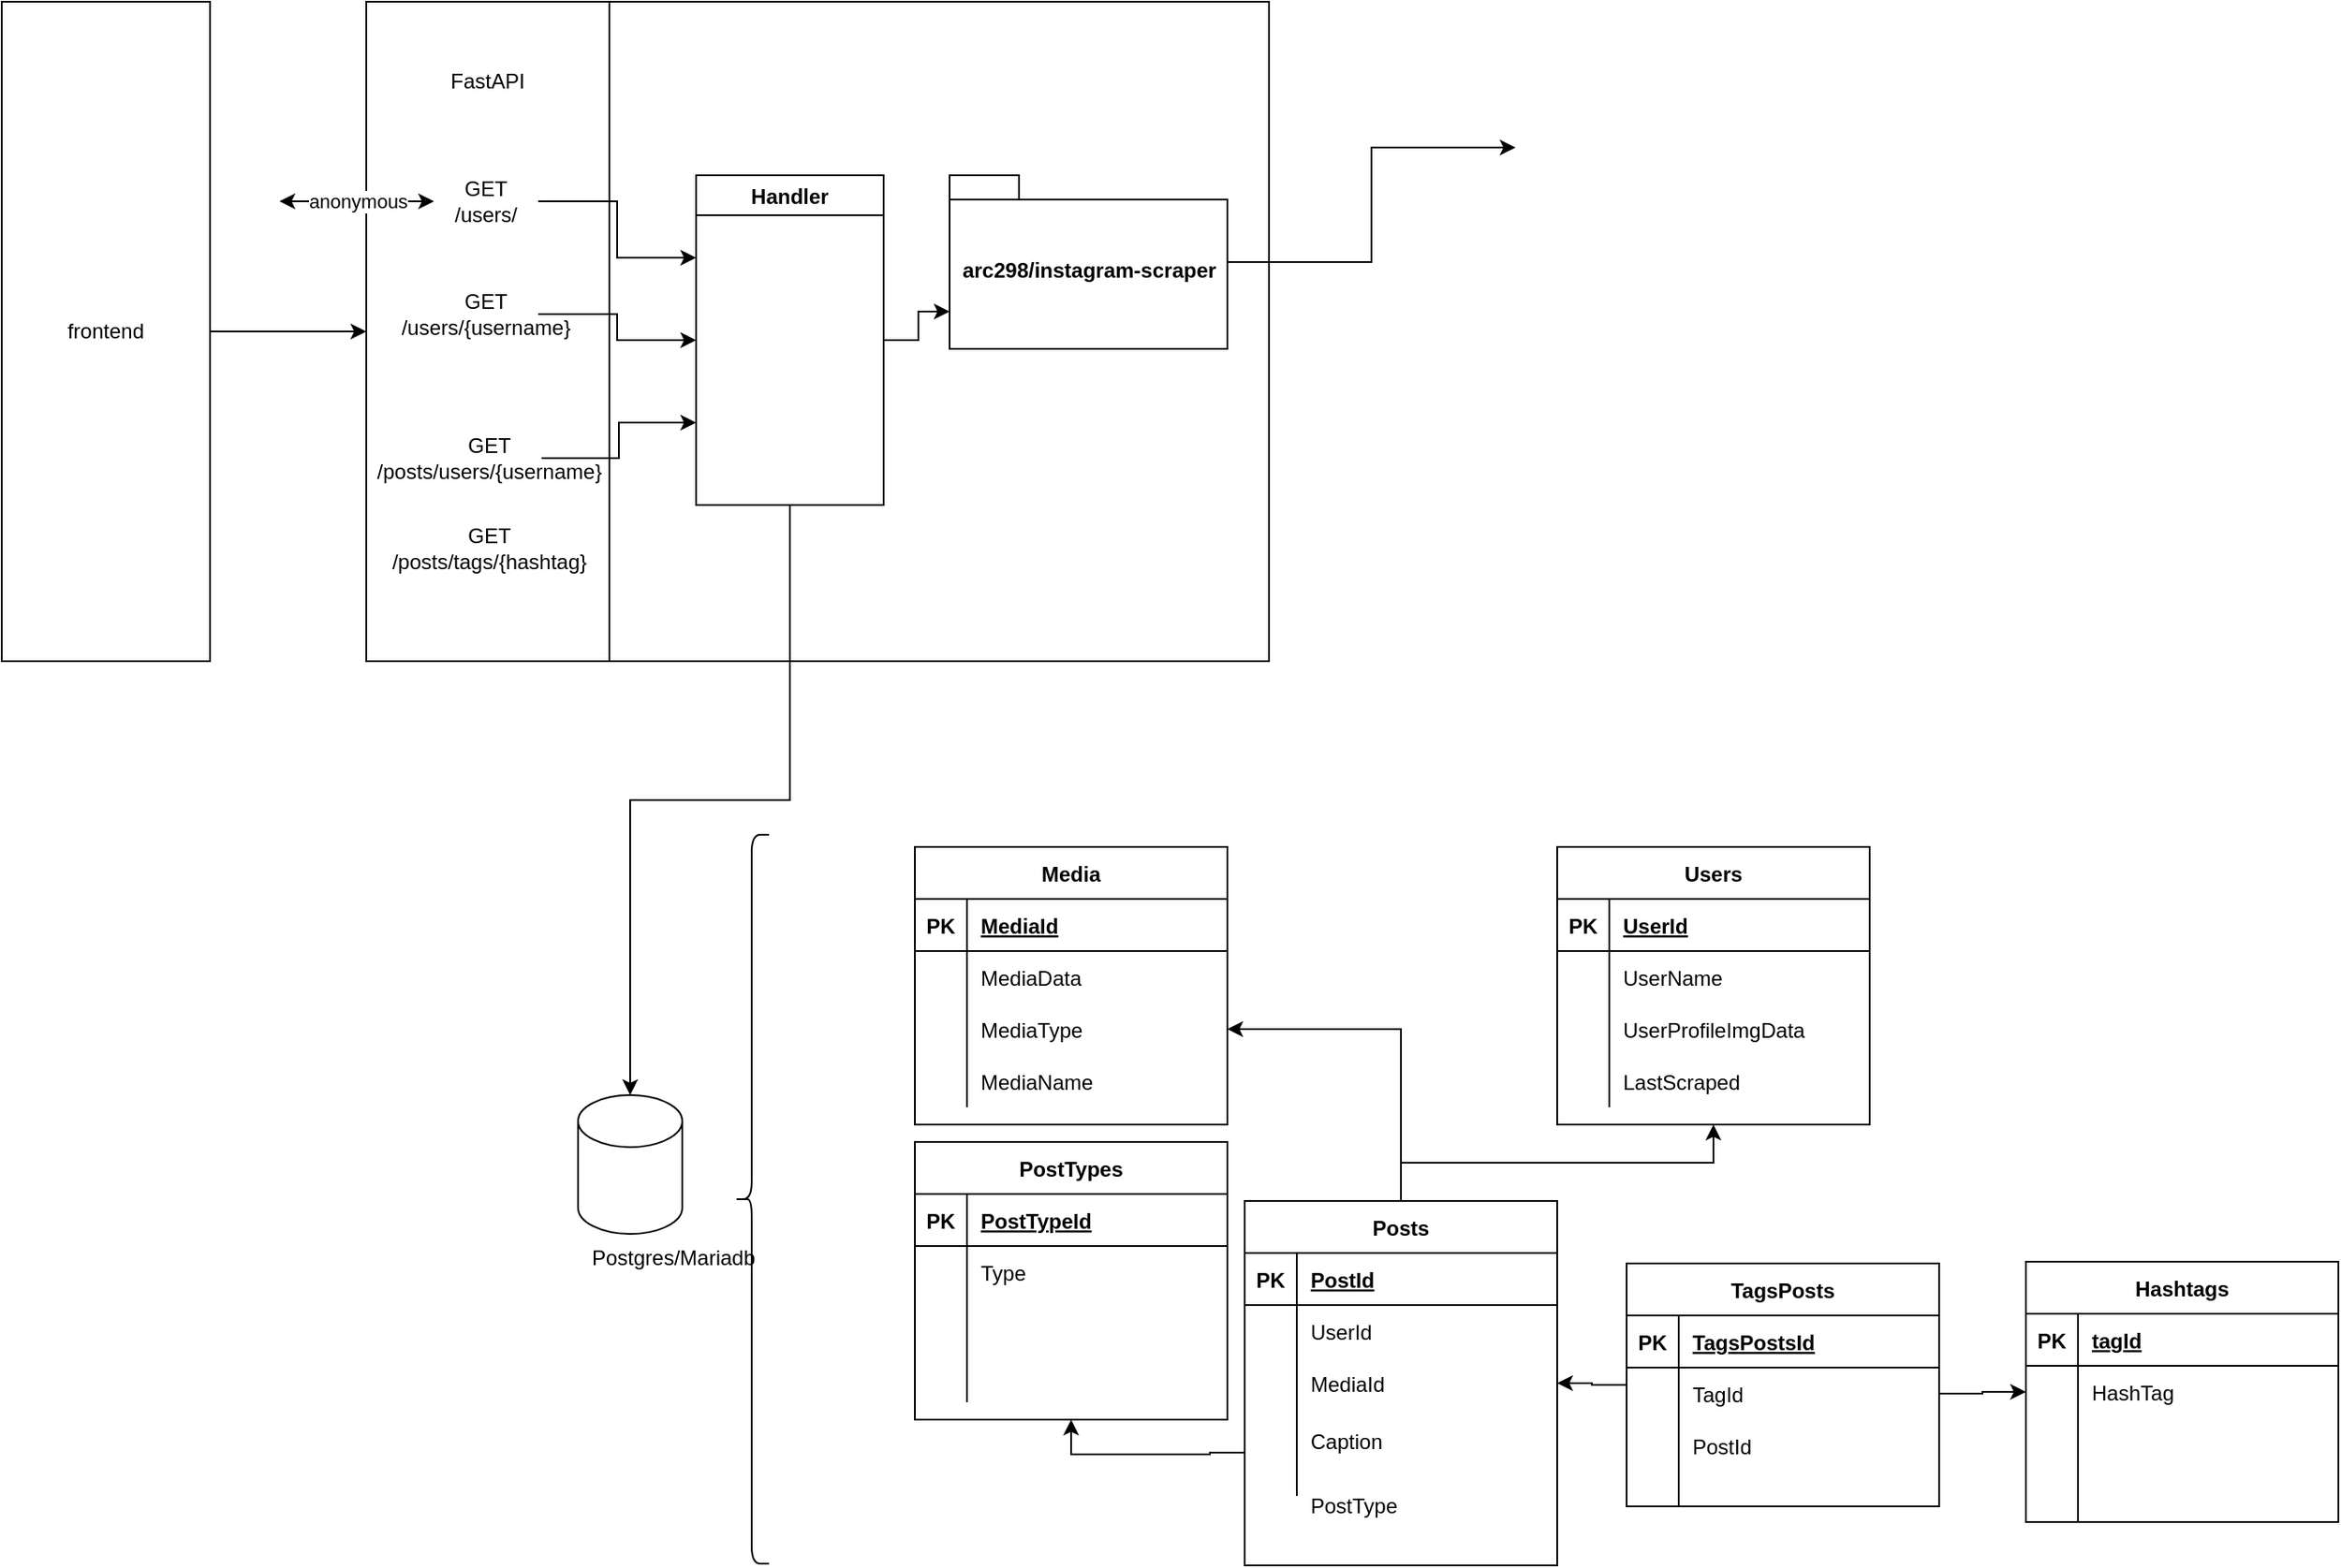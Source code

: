 <mxfile version="16.5.3" type="github">
  <diagram id="0iUeZc2D6mCHTWqdZ62-" name="Page-1">
    <mxGraphModel dx="1885" dy="586" grid="1" gridSize="10" guides="1" tooltips="1" connect="1" arrows="1" fold="1" page="1" pageScale="1" pageWidth="850" pageHeight="1100" math="0" shadow="0">
      <root>
        <mxCell id="0" />
        <mxCell id="1" parent="0" />
        <mxCell id="LIp1BZR0Zr4NOV94ofFp-2" value="" style="whiteSpace=wrap;html=1;aspect=fixed;" vertex="1" parent="1">
          <mxGeometry x="200" y="20" width="380" height="380" as="geometry" />
        </mxCell>
        <mxCell id="LIp1BZR0Zr4NOV94ofFp-127" style="edgeStyle=orthogonalEdgeStyle;rounded=0;orthogonalLoop=1;jettySize=auto;html=1;entryX=0;entryY=0.5;entryDx=0;entryDy=0;" edge="1" parent="1" source="LIp1BZR0Zr4NOV94ofFp-1" target="LIp1BZR0Zr4NOV94ofFp-126">
          <mxGeometry relative="1" as="geometry" />
        </mxCell>
        <mxCell id="LIp1BZR0Zr4NOV94ofFp-1" value="arc298/instagram-scraper" style="shape=folder;fontStyle=1;spacingTop=10;tabWidth=40;tabHeight=14;tabPosition=left;html=1;" vertex="1" parent="1">
          <mxGeometry x="396" y="120" width="160" height="100" as="geometry" />
        </mxCell>
        <mxCell id="LIp1BZR0Zr4NOV94ofFp-4" value="FastAPI&lt;br&gt;&lt;br&gt;&lt;br&gt;&lt;br&gt;&lt;br&gt;&lt;br&gt;&lt;br&gt;&lt;br&gt;&lt;br&gt;&lt;br&gt;&lt;br&gt;&lt;br&gt;&lt;br&gt;&lt;br&gt;&lt;br&gt;&lt;br&gt;&lt;br&gt;&lt;br&gt;&lt;br&gt;&lt;br&gt;&lt;br&gt;" style="rounded=0;whiteSpace=wrap;html=1;" vertex="1" parent="1">
          <mxGeometry x="60" y="20" width="140" height="380" as="geometry" />
        </mxCell>
        <mxCell id="LIp1BZR0Zr4NOV94ofFp-19" value="Users" style="shape=table;startSize=30;container=1;collapsible=1;childLayout=tableLayout;fixedRows=1;rowLines=0;fontStyle=1;align=center;resizeLast=1;" vertex="1" parent="1">
          <mxGeometry x="746" y="507" width="180" height="160" as="geometry" />
        </mxCell>
        <mxCell id="LIp1BZR0Zr4NOV94ofFp-20" value="" style="shape=tableRow;horizontal=0;startSize=0;swimlaneHead=0;swimlaneBody=0;fillColor=none;collapsible=0;dropTarget=0;points=[[0,0.5],[1,0.5]];portConstraint=eastwest;top=0;left=0;right=0;bottom=1;" vertex="1" parent="LIp1BZR0Zr4NOV94ofFp-19">
          <mxGeometry y="30" width="180" height="30" as="geometry" />
        </mxCell>
        <mxCell id="LIp1BZR0Zr4NOV94ofFp-21" value="PK" style="shape=partialRectangle;connectable=0;fillColor=none;top=0;left=0;bottom=0;right=0;fontStyle=1;overflow=hidden;" vertex="1" parent="LIp1BZR0Zr4NOV94ofFp-20">
          <mxGeometry width="30" height="30" as="geometry">
            <mxRectangle width="30" height="30" as="alternateBounds" />
          </mxGeometry>
        </mxCell>
        <mxCell id="LIp1BZR0Zr4NOV94ofFp-22" value="UserId" style="shape=partialRectangle;connectable=0;fillColor=none;top=0;left=0;bottom=0;right=0;align=left;spacingLeft=6;fontStyle=5;overflow=hidden;" vertex="1" parent="LIp1BZR0Zr4NOV94ofFp-20">
          <mxGeometry x="30" width="150" height="30" as="geometry">
            <mxRectangle width="150" height="30" as="alternateBounds" />
          </mxGeometry>
        </mxCell>
        <mxCell id="LIp1BZR0Zr4NOV94ofFp-23" value="" style="shape=tableRow;horizontal=0;startSize=0;swimlaneHead=0;swimlaneBody=0;fillColor=none;collapsible=0;dropTarget=0;points=[[0,0.5],[1,0.5]];portConstraint=eastwest;top=0;left=0;right=0;bottom=0;" vertex="1" parent="LIp1BZR0Zr4NOV94ofFp-19">
          <mxGeometry y="60" width="180" height="30" as="geometry" />
        </mxCell>
        <mxCell id="LIp1BZR0Zr4NOV94ofFp-24" value="" style="shape=partialRectangle;connectable=0;fillColor=none;top=0;left=0;bottom=0;right=0;editable=1;overflow=hidden;" vertex="1" parent="LIp1BZR0Zr4NOV94ofFp-23">
          <mxGeometry width="30" height="30" as="geometry">
            <mxRectangle width="30" height="30" as="alternateBounds" />
          </mxGeometry>
        </mxCell>
        <mxCell id="LIp1BZR0Zr4NOV94ofFp-25" value="UserName" style="shape=partialRectangle;connectable=0;fillColor=none;top=0;left=0;bottom=0;right=0;align=left;spacingLeft=6;overflow=hidden;" vertex="1" parent="LIp1BZR0Zr4NOV94ofFp-23">
          <mxGeometry x="30" width="150" height="30" as="geometry">
            <mxRectangle width="150" height="30" as="alternateBounds" />
          </mxGeometry>
        </mxCell>
        <mxCell id="LIp1BZR0Zr4NOV94ofFp-26" value="" style="shape=tableRow;horizontal=0;startSize=0;swimlaneHead=0;swimlaneBody=0;fillColor=none;collapsible=0;dropTarget=0;points=[[0,0.5],[1,0.5]];portConstraint=eastwest;top=0;left=0;right=0;bottom=0;" vertex="1" parent="LIp1BZR0Zr4NOV94ofFp-19">
          <mxGeometry y="90" width="180" height="30" as="geometry" />
        </mxCell>
        <mxCell id="LIp1BZR0Zr4NOV94ofFp-27" value="" style="shape=partialRectangle;connectable=0;fillColor=none;top=0;left=0;bottom=0;right=0;editable=1;overflow=hidden;" vertex="1" parent="LIp1BZR0Zr4NOV94ofFp-26">
          <mxGeometry width="30" height="30" as="geometry">
            <mxRectangle width="30" height="30" as="alternateBounds" />
          </mxGeometry>
        </mxCell>
        <mxCell id="LIp1BZR0Zr4NOV94ofFp-28" value="UserProfileImgData" style="shape=partialRectangle;connectable=0;fillColor=none;top=0;left=0;bottom=0;right=0;align=left;spacingLeft=6;overflow=hidden;" vertex="1" parent="LIp1BZR0Zr4NOV94ofFp-26">
          <mxGeometry x="30" width="150" height="30" as="geometry">
            <mxRectangle width="150" height="30" as="alternateBounds" />
          </mxGeometry>
        </mxCell>
        <mxCell id="LIp1BZR0Zr4NOV94ofFp-29" value="" style="shape=tableRow;horizontal=0;startSize=0;swimlaneHead=0;swimlaneBody=0;fillColor=none;collapsible=0;dropTarget=0;points=[[0,0.5],[1,0.5]];portConstraint=eastwest;top=0;left=0;right=0;bottom=0;" vertex="1" parent="LIp1BZR0Zr4NOV94ofFp-19">
          <mxGeometry y="120" width="180" height="30" as="geometry" />
        </mxCell>
        <mxCell id="LIp1BZR0Zr4NOV94ofFp-30" value="" style="shape=partialRectangle;connectable=0;fillColor=none;top=0;left=0;bottom=0;right=0;editable=1;overflow=hidden;" vertex="1" parent="LIp1BZR0Zr4NOV94ofFp-29">
          <mxGeometry width="30" height="30" as="geometry">
            <mxRectangle width="30" height="30" as="alternateBounds" />
          </mxGeometry>
        </mxCell>
        <mxCell id="LIp1BZR0Zr4NOV94ofFp-31" value="LastScraped" style="shape=partialRectangle;connectable=0;fillColor=none;top=0;left=0;bottom=0;right=0;align=left;spacingLeft=6;overflow=hidden;" vertex="1" parent="LIp1BZR0Zr4NOV94ofFp-29">
          <mxGeometry x="30" width="150" height="30" as="geometry">
            <mxRectangle width="150" height="30" as="alternateBounds" />
          </mxGeometry>
        </mxCell>
        <mxCell id="LIp1BZR0Zr4NOV94ofFp-34" value="Media" style="shape=table;startSize=30;container=1;collapsible=1;childLayout=tableLayout;fixedRows=1;rowLines=0;fontStyle=1;align=center;resizeLast=1;" vertex="1" parent="1">
          <mxGeometry x="376" y="507" width="180" height="160" as="geometry" />
        </mxCell>
        <mxCell id="LIp1BZR0Zr4NOV94ofFp-35" value="" style="shape=tableRow;horizontal=0;startSize=0;swimlaneHead=0;swimlaneBody=0;fillColor=none;collapsible=0;dropTarget=0;points=[[0,0.5],[1,0.5]];portConstraint=eastwest;top=0;left=0;right=0;bottom=1;" vertex="1" parent="LIp1BZR0Zr4NOV94ofFp-34">
          <mxGeometry y="30" width="180" height="30" as="geometry" />
        </mxCell>
        <mxCell id="LIp1BZR0Zr4NOV94ofFp-36" value="PK" style="shape=partialRectangle;connectable=0;fillColor=none;top=0;left=0;bottom=0;right=0;fontStyle=1;overflow=hidden;" vertex="1" parent="LIp1BZR0Zr4NOV94ofFp-35">
          <mxGeometry width="30" height="30" as="geometry">
            <mxRectangle width="30" height="30" as="alternateBounds" />
          </mxGeometry>
        </mxCell>
        <mxCell id="LIp1BZR0Zr4NOV94ofFp-37" value="MediaId" style="shape=partialRectangle;connectable=0;fillColor=none;top=0;left=0;bottom=0;right=0;align=left;spacingLeft=6;fontStyle=5;overflow=hidden;" vertex="1" parent="LIp1BZR0Zr4NOV94ofFp-35">
          <mxGeometry x="30" width="150" height="30" as="geometry">
            <mxRectangle width="150" height="30" as="alternateBounds" />
          </mxGeometry>
        </mxCell>
        <mxCell id="LIp1BZR0Zr4NOV94ofFp-38" value="" style="shape=tableRow;horizontal=0;startSize=0;swimlaneHead=0;swimlaneBody=0;fillColor=none;collapsible=0;dropTarget=0;points=[[0,0.5],[1,0.5]];portConstraint=eastwest;top=0;left=0;right=0;bottom=0;" vertex="1" parent="LIp1BZR0Zr4NOV94ofFp-34">
          <mxGeometry y="60" width="180" height="30" as="geometry" />
        </mxCell>
        <mxCell id="LIp1BZR0Zr4NOV94ofFp-39" value="" style="shape=partialRectangle;connectable=0;fillColor=none;top=0;left=0;bottom=0;right=0;editable=1;overflow=hidden;" vertex="1" parent="LIp1BZR0Zr4NOV94ofFp-38">
          <mxGeometry width="30" height="30" as="geometry">
            <mxRectangle width="30" height="30" as="alternateBounds" />
          </mxGeometry>
        </mxCell>
        <mxCell id="LIp1BZR0Zr4NOV94ofFp-40" value="MediaData" style="shape=partialRectangle;connectable=0;fillColor=none;top=0;left=0;bottom=0;right=0;align=left;spacingLeft=6;overflow=hidden;" vertex="1" parent="LIp1BZR0Zr4NOV94ofFp-38">
          <mxGeometry x="30" width="150" height="30" as="geometry">
            <mxRectangle width="150" height="30" as="alternateBounds" />
          </mxGeometry>
        </mxCell>
        <mxCell id="LIp1BZR0Zr4NOV94ofFp-41" value="" style="shape=tableRow;horizontal=0;startSize=0;swimlaneHead=0;swimlaneBody=0;fillColor=none;collapsible=0;dropTarget=0;points=[[0,0.5],[1,0.5]];portConstraint=eastwest;top=0;left=0;right=0;bottom=0;" vertex="1" parent="LIp1BZR0Zr4NOV94ofFp-34">
          <mxGeometry y="90" width="180" height="30" as="geometry" />
        </mxCell>
        <mxCell id="LIp1BZR0Zr4NOV94ofFp-42" value="" style="shape=partialRectangle;connectable=0;fillColor=none;top=0;left=0;bottom=0;right=0;editable=1;overflow=hidden;" vertex="1" parent="LIp1BZR0Zr4NOV94ofFp-41">
          <mxGeometry width="30" height="30" as="geometry">
            <mxRectangle width="30" height="30" as="alternateBounds" />
          </mxGeometry>
        </mxCell>
        <mxCell id="LIp1BZR0Zr4NOV94ofFp-43" value="MediaType" style="shape=partialRectangle;connectable=0;fillColor=none;top=0;left=0;bottom=0;right=0;align=left;spacingLeft=6;overflow=hidden;" vertex="1" parent="LIp1BZR0Zr4NOV94ofFp-41">
          <mxGeometry x="30" width="150" height="30" as="geometry">
            <mxRectangle width="150" height="30" as="alternateBounds" />
          </mxGeometry>
        </mxCell>
        <mxCell id="LIp1BZR0Zr4NOV94ofFp-44" value="" style="shape=tableRow;horizontal=0;startSize=0;swimlaneHead=0;swimlaneBody=0;fillColor=none;collapsible=0;dropTarget=0;points=[[0,0.5],[1,0.5]];portConstraint=eastwest;top=0;left=0;right=0;bottom=0;" vertex="1" parent="LIp1BZR0Zr4NOV94ofFp-34">
          <mxGeometry y="120" width="180" height="30" as="geometry" />
        </mxCell>
        <mxCell id="LIp1BZR0Zr4NOV94ofFp-45" value="" style="shape=partialRectangle;connectable=0;fillColor=none;top=0;left=0;bottom=0;right=0;editable=1;overflow=hidden;" vertex="1" parent="LIp1BZR0Zr4NOV94ofFp-44">
          <mxGeometry width="30" height="30" as="geometry">
            <mxRectangle width="30" height="30" as="alternateBounds" />
          </mxGeometry>
        </mxCell>
        <mxCell id="LIp1BZR0Zr4NOV94ofFp-46" value="MediaName" style="shape=partialRectangle;connectable=0;fillColor=none;top=0;left=0;bottom=0;right=0;align=left;spacingLeft=6;overflow=hidden;" vertex="1" parent="LIp1BZR0Zr4NOV94ofFp-44">
          <mxGeometry x="30" width="150" height="30" as="geometry">
            <mxRectangle width="150" height="30" as="alternateBounds" />
          </mxGeometry>
        </mxCell>
        <mxCell id="LIp1BZR0Zr4NOV94ofFp-60" value="PostTypes" style="shape=table;startSize=30;container=1;collapsible=1;childLayout=tableLayout;fixedRows=1;rowLines=0;fontStyle=1;align=center;resizeLast=1;" vertex="1" parent="1">
          <mxGeometry x="376" y="677" width="180" height="160" as="geometry" />
        </mxCell>
        <mxCell id="LIp1BZR0Zr4NOV94ofFp-61" value="" style="shape=tableRow;horizontal=0;startSize=0;swimlaneHead=0;swimlaneBody=0;fillColor=none;collapsible=0;dropTarget=0;points=[[0,0.5],[1,0.5]];portConstraint=eastwest;top=0;left=0;right=0;bottom=1;" vertex="1" parent="LIp1BZR0Zr4NOV94ofFp-60">
          <mxGeometry y="30" width="180" height="30" as="geometry" />
        </mxCell>
        <mxCell id="LIp1BZR0Zr4NOV94ofFp-62" value="PK" style="shape=partialRectangle;connectable=0;fillColor=none;top=0;left=0;bottom=0;right=0;fontStyle=1;overflow=hidden;" vertex="1" parent="LIp1BZR0Zr4NOV94ofFp-61">
          <mxGeometry width="30" height="30" as="geometry">
            <mxRectangle width="30" height="30" as="alternateBounds" />
          </mxGeometry>
        </mxCell>
        <mxCell id="LIp1BZR0Zr4NOV94ofFp-63" value="PostTypeId" style="shape=partialRectangle;connectable=0;fillColor=none;top=0;left=0;bottom=0;right=0;align=left;spacingLeft=6;fontStyle=5;overflow=hidden;" vertex="1" parent="LIp1BZR0Zr4NOV94ofFp-61">
          <mxGeometry x="30" width="150" height="30" as="geometry">
            <mxRectangle width="150" height="30" as="alternateBounds" />
          </mxGeometry>
        </mxCell>
        <mxCell id="LIp1BZR0Zr4NOV94ofFp-64" value="" style="shape=tableRow;horizontal=0;startSize=0;swimlaneHead=0;swimlaneBody=0;fillColor=none;collapsible=0;dropTarget=0;points=[[0,0.5],[1,0.5]];portConstraint=eastwest;top=0;left=0;right=0;bottom=0;" vertex="1" parent="LIp1BZR0Zr4NOV94ofFp-60">
          <mxGeometry y="60" width="180" height="30" as="geometry" />
        </mxCell>
        <mxCell id="LIp1BZR0Zr4NOV94ofFp-65" value="" style="shape=partialRectangle;connectable=0;fillColor=none;top=0;left=0;bottom=0;right=0;editable=1;overflow=hidden;" vertex="1" parent="LIp1BZR0Zr4NOV94ofFp-64">
          <mxGeometry width="30" height="30" as="geometry">
            <mxRectangle width="30" height="30" as="alternateBounds" />
          </mxGeometry>
        </mxCell>
        <mxCell id="LIp1BZR0Zr4NOV94ofFp-66" value="Type" style="shape=partialRectangle;connectable=0;fillColor=none;top=0;left=0;bottom=0;right=0;align=left;spacingLeft=6;overflow=hidden;" vertex="1" parent="LIp1BZR0Zr4NOV94ofFp-64">
          <mxGeometry x="30" width="150" height="30" as="geometry">
            <mxRectangle width="150" height="30" as="alternateBounds" />
          </mxGeometry>
        </mxCell>
        <mxCell id="LIp1BZR0Zr4NOV94ofFp-67" value="" style="shape=tableRow;horizontal=0;startSize=0;swimlaneHead=0;swimlaneBody=0;fillColor=none;collapsible=0;dropTarget=0;points=[[0,0.5],[1,0.5]];portConstraint=eastwest;top=0;left=0;right=0;bottom=0;" vertex="1" parent="LIp1BZR0Zr4NOV94ofFp-60">
          <mxGeometry y="90" width="180" height="30" as="geometry" />
        </mxCell>
        <mxCell id="LIp1BZR0Zr4NOV94ofFp-68" value="" style="shape=partialRectangle;connectable=0;fillColor=none;top=0;left=0;bottom=0;right=0;editable=1;overflow=hidden;" vertex="1" parent="LIp1BZR0Zr4NOV94ofFp-67">
          <mxGeometry width="30" height="30" as="geometry">
            <mxRectangle width="30" height="30" as="alternateBounds" />
          </mxGeometry>
        </mxCell>
        <mxCell id="LIp1BZR0Zr4NOV94ofFp-69" value="" style="shape=partialRectangle;connectable=0;fillColor=none;top=0;left=0;bottom=0;right=0;align=left;spacingLeft=6;overflow=hidden;" vertex="1" parent="LIp1BZR0Zr4NOV94ofFp-67">
          <mxGeometry x="30" width="150" height="30" as="geometry">
            <mxRectangle width="150" height="30" as="alternateBounds" />
          </mxGeometry>
        </mxCell>
        <mxCell id="LIp1BZR0Zr4NOV94ofFp-70" value="" style="shape=tableRow;horizontal=0;startSize=0;swimlaneHead=0;swimlaneBody=0;fillColor=none;collapsible=0;dropTarget=0;points=[[0,0.5],[1,0.5]];portConstraint=eastwest;top=0;left=0;right=0;bottom=0;" vertex="1" parent="LIp1BZR0Zr4NOV94ofFp-60">
          <mxGeometry y="120" width="180" height="30" as="geometry" />
        </mxCell>
        <mxCell id="LIp1BZR0Zr4NOV94ofFp-71" value="" style="shape=partialRectangle;connectable=0;fillColor=none;top=0;left=0;bottom=0;right=0;editable=1;overflow=hidden;" vertex="1" parent="LIp1BZR0Zr4NOV94ofFp-70">
          <mxGeometry width="30" height="30" as="geometry">
            <mxRectangle width="30" height="30" as="alternateBounds" />
          </mxGeometry>
        </mxCell>
        <mxCell id="LIp1BZR0Zr4NOV94ofFp-72" value="" style="shape=partialRectangle;connectable=0;fillColor=none;top=0;left=0;bottom=0;right=0;align=left;spacingLeft=6;overflow=hidden;" vertex="1" parent="LIp1BZR0Zr4NOV94ofFp-70">
          <mxGeometry x="30" width="150" height="30" as="geometry">
            <mxRectangle width="150" height="30" as="alternateBounds" />
          </mxGeometry>
        </mxCell>
        <mxCell id="LIp1BZR0Zr4NOV94ofFp-81" value="Hashtags" style="shape=table;startSize=30;container=1;collapsible=1;childLayout=tableLayout;fixedRows=1;rowLines=0;fontStyle=1;align=center;resizeLast=1;" vertex="1" parent="1">
          <mxGeometry x="1016" y="746" width="180" height="150" as="geometry" />
        </mxCell>
        <mxCell id="LIp1BZR0Zr4NOV94ofFp-82" value="" style="shape=tableRow;horizontal=0;startSize=0;swimlaneHead=0;swimlaneBody=0;fillColor=none;collapsible=0;dropTarget=0;points=[[0,0.5],[1,0.5]];portConstraint=eastwest;top=0;left=0;right=0;bottom=1;" vertex="1" parent="LIp1BZR0Zr4NOV94ofFp-81">
          <mxGeometry y="30" width="180" height="30" as="geometry" />
        </mxCell>
        <mxCell id="LIp1BZR0Zr4NOV94ofFp-83" value="PK" style="shape=partialRectangle;connectable=0;fillColor=none;top=0;left=0;bottom=0;right=0;fontStyle=1;overflow=hidden;" vertex="1" parent="LIp1BZR0Zr4NOV94ofFp-82">
          <mxGeometry width="30" height="30" as="geometry">
            <mxRectangle width="30" height="30" as="alternateBounds" />
          </mxGeometry>
        </mxCell>
        <mxCell id="LIp1BZR0Zr4NOV94ofFp-84" value="tagId" style="shape=partialRectangle;connectable=0;fillColor=none;top=0;left=0;bottom=0;right=0;align=left;spacingLeft=6;fontStyle=5;overflow=hidden;" vertex="1" parent="LIp1BZR0Zr4NOV94ofFp-82">
          <mxGeometry x="30" width="150" height="30" as="geometry">
            <mxRectangle width="150" height="30" as="alternateBounds" />
          </mxGeometry>
        </mxCell>
        <mxCell id="LIp1BZR0Zr4NOV94ofFp-85" value="" style="shape=tableRow;horizontal=0;startSize=0;swimlaneHead=0;swimlaneBody=0;fillColor=none;collapsible=0;dropTarget=0;points=[[0,0.5],[1,0.5]];portConstraint=eastwest;top=0;left=0;right=0;bottom=0;" vertex="1" parent="LIp1BZR0Zr4NOV94ofFp-81">
          <mxGeometry y="60" width="180" height="30" as="geometry" />
        </mxCell>
        <mxCell id="LIp1BZR0Zr4NOV94ofFp-86" value="" style="shape=partialRectangle;connectable=0;fillColor=none;top=0;left=0;bottom=0;right=0;editable=1;overflow=hidden;" vertex="1" parent="LIp1BZR0Zr4NOV94ofFp-85">
          <mxGeometry width="30" height="30" as="geometry">
            <mxRectangle width="30" height="30" as="alternateBounds" />
          </mxGeometry>
        </mxCell>
        <mxCell id="LIp1BZR0Zr4NOV94ofFp-87" value="HashTag" style="shape=partialRectangle;connectable=0;fillColor=none;top=0;left=0;bottom=0;right=0;align=left;spacingLeft=6;overflow=hidden;" vertex="1" parent="LIp1BZR0Zr4NOV94ofFp-85">
          <mxGeometry x="30" width="150" height="30" as="geometry">
            <mxRectangle width="150" height="30" as="alternateBounds" />
          </mxGeometry>
        </mxCell>
        <mxCell id="LIp1BZR0Zr4NOV94ofFp-88" value="" style="shape=tableRow;horizontal=0;startSize=0;swimlaneHead=0;swimlaneBody=0;fillColor=none;collapsible=0;dropTarget=0;points=[[0,0.5],[1,0.5]];portConstraint=eastwest;top=0;left=0;right=0;bottom=0;" vertex="1" parent="LIp1BZR0Zr4NOV94ofFp-81">
          <mxGeometry y="90" width="180" height="30" as="geometry" />
        </mxCell>
        <mxCell id="LIp1BZR0Zr4NOV94ofFp-89" value="" style="shape=partialRectangle;connectable=0;fillColor=none;top=0;left=0;bottom=0;right=0;editable=1;overflow=hidden;" vertex="1" parent="LIp1BZR0Zr4NOV94ofFp-88">
          <mxGeometry width="30" height="30" as="geometry">
            <mxRectangle width="30" height="30" as="alternateBounds" />
          </mxGeometry>
        </mxCell>
        <mxCell id="LIp1BZR0Zr4NOV94ofFp-90" value="" style="shape=partialRectangle;connectable=0;fillColor=none;top=0;left=0;bottom=0;right=0;align=left;spacingLeft=6;overflow=hidden;" vertex="1" parent="LIp1BZR0Zr4NOV94ofFp-88">
          <mxGeometry x="30" width="150" height="30" as="geometry">
            <mxRectangle width="150" height="30" as="alternateBounds" />
          </mxGeometry>
        </mxCell>
        <mxCell id="LIp1BZR0Zr4NOV94ofFp-91" value="" style="shape=tableRow;horizontal=0;startSize=0;swimlaneHead=0;swimlaneBody=0;fillColor=none;collapsible=0;dropTarget=0;points=[[0,0.5],[1,0.5]];portConstraint=eastwest;top=0;left=0;right=0;bottom=0;" vertex="1" parent="LIp1BZR0Zr4NOV94ofFp-81">
          <mxGeometry y="120" width="180" height="30" as="geometry" />
        </mxCell>
        <mxCell id="LIp1BZR0Zr4NOV94ofFp-92" value="" style="shape=partialRectangle;connectable=0;fillColor=none;top=0;left=0;bottom=0;right=0;editable=1;overflow=hidden;" vertex="1" parent="LIp1BZR0Zr4NOV94ofFp-91">
          <mxGeometry width="30" height="30" as="geometry">
            <mxRectangle width="30" height="30" as="alternateBounds" />
          </mxGeometry>
        </mxCell>
        <mxCell id="LIp1BZR0Zr4NOV94ofFp-93" value="" style="shape=partialRectangle;connectable=0;fillColor=none;top=0;left=0;bottom=0;right=0;align=left;spacingLeft=6;overflow=hidden;" vertex="1" parent="LIp1BZR0Zr4NOV94ofFp-91">
          <mxGeometry x="30" width="150" height="30" as="geometry">
            <mxRectangle width="150" height="30" as="alternateBounds" />
          </mxGeometry>
        </mxCell>
        <mxCell id="LIp1BZR0Zr4NOV94ofFp-111" style="edgeStyle=orthogonalEdgeStyle;rounded=0;orthogonalLoop=1;jettySize=auto;html=1;" edge="1" parent="1" source="LIp1BZR0Zr4NOV94ofFp-94" target="LIp1BZR0Zr4NOV94ofFp-6">
          <mxGeometry relative="1" as="geometry" />
        </mxCell>
        <mxCell id="LIp1BZR0Zr4NOV94ofFp-94" value="TagsPosts" style="shape=table;startSize=30;container=1;collapsible=1;childLayout=tableLayout;fixedRows=1;rowLines=0;fontStyle=1;align=center;resizeLast=1;" vertex="1" parent="1">
          <mxGeometry x="786" y="747" width="180" height="140" as="geometry" />
        </mxCell>
        <mxCell id="LIp1BZR0Zr4NOV94ofFp-95" value="" style="shape=tableRow;horizontal=0;startSize=0;swimlaneHead=0;swimlaneBody=0;fillColor=none;collapsible=0;dropTarget=0;points=[[0,0.5],[1,0.5]];portConstraint=eastwest;top=0;left=0;right=0;bottom=1;" vertex="1" parent="LIp1BZR0Zr4NOV94ofFp-94">
          <mxGeometry y="30" width="180" height="30" as="geometry" />
        </mxCell>
        <mxCell id="LIp1BZR0Zr4NOV94ofFp-96" value="PK" style="shape=partialRectangle;connectable=0;fillColor=none;top=0;left=0;bottom=0;right=0;fontStyle=1;overflow=hidden;" vertex="1" parent="LIp1BZR0Zr4NOV94ofFp-95">
          <mxGeometry width="30" height="30" as="geometry">
            <mxRectangle width="30" height="30" as="alternateBounds" />
          </mxGeometry>
        </mxCell>
        <mxCell id="LIp1BZR0Zr4NOV94ofFp-97" value="TagsPostsId" style="shape=partialRectangle;connectable=0;fillColor=none;top=0;left=0;bottom=0;right=0;align=left;spacingLeft=6;fontStyle=5;overflow=hidden;" vertex="1" parent="LIp1BZR0Zr4NOV94ofFp-95">
          <mxGeometry x="30" width="150" height="30" as="geometry">
            <mxRectangle width="150" height="30" as="alternateBounds" />
          </mxGeometry>
        </mxCell>
        <mxCell id="LIp1BZR0Zr4NOV94ofFp-98" value="" style="shape=tableRow;horizontal=0;startSize=0;swimlaneHead=0;swimlaneBody=0;fillColor=none;collapsible=0;dropTarget=0;points=[[0,0.5],[1,0.5]];portConstraint=eastwest;top=0;left=0;right=0;bottom=0;" vertex="1" parent="LIp1BZR0Zr4NOV94ofFp-94">
          <mxGeometry y="60" width="180" height="30" as="geometry" />
        </mxCell>
        <mxCell id="LIp1BZR0Zr4NOV94ofFp-99" value="" style="shape=partialRectangle;connectable=0;fillColor=none;top=0;left=0;bottom=0;right=0;editable=1;overflow=hidden;" vertex="1" parent="LIp1BZR0Zr4NOV94ofFp-98">
          <mxGeometry width="30" height="30" as="geometry">
            <mxRectangle width="30" height="30" as="alternateBounds" />
          </mxGeometry>
        </mxCell>
        <mxCell id="LIp1BZR0Zr4NOV94ofFp-100" value="TagId" style="shape=partialRectangle;connectable=0;fillColor=none;top=0;left=0;bottom=0;right=0;align=left;spacingLeft=6;overflow=hidden;" vertex="1" parent="LIp1BZR0Zr4NOV94ofFp-98">
          <mxGeometry x="30" width="150" height="30" as="geometry">
            <mxRectangle width="150" height="30" as="alternateBounds" />
          </mxGeometry>
        </mxCell>
        <mxCell id="LIp1BZR0Zr4NOV94ofFp-101" value="" style="shape=tableRow;horizontal=0;startSize=0;swimlaneHead=0;swimlaneBody=0;fillColor=none;collapsible=0;dropTarget=0;points=[[0,0.5],[1,0.5]];portConstraint=eastwest;top=0;left=0;right=0;bottom=0;" vertex="1" parent="LIp1BZR0Zr4NOV94ofFp-94">
          <mxGeometry y="90" width="180" height="30" as="geometry" />
        </mxCell>
        <mxCell id="LIp1BZR0Zr4NOV94ofFp-102" value="" style="shape=partialRectangle;connectable=0;fillColor=none;top=0;left=0;bottom=0;right=0;editable=1;overflow=hidden;" vertex="1" parent="LIp1BZR0Zr4NOV94ofFp-101">
          <mxGeometry width="30" height="30" as="geometry">
            <mxRectangle width="30" height="30" as="alternateBounds" />
          </mxGeometry>
        </mxCell>
        <mxCell id="LIp1BZR0Zr4NOV94ofFp-103" value="PostId" style="shape=partialRectangle;connectable=0;fillColor=none;top=0;left=0;bottom=0;right=0;align=left;spacingLeft=6;overflow=hidden;" vertex="1" parent="LIp1BZR0Zr4NOV94ofFp-101">
          <mxGeometry x="30" width="150" height="30" as="geometry">
            <mxRectangle width="150" height="30" as="alternateBounds" />
          </mxGeometry>
        </mxCell>
        <mxCell id="LIp1BZR0Zr4NOV94ofFp-104" value="" style="shape=tableRow;horizontal=0;startSize=0;swimlaneHead=0;swimlaneBody=0;fillColor=none;collapsible=0;dropTarget=0;points=[[0,0.5],[1,0.5]];portConstraint=eastwest;top=0;left=0;right=0;bottom=0;" vertex="1" parent="LIp1BZR0Zr4NOV94ofFp-94">
          <mxGeometry y="120" width="180" height="20" as="geometry" />
        </mxCell>
        <mxCell id="LIp1BZR0Zr4NOV94ofFp-105" value="" style="shape=partialRectangle;connectable=0;fillColor=none;top=0;left=0;bottom=0;right=0;editable=1;overflow=hidden;" vertex="1" parent="LIp1BZR0Zr4NOV94ofFp-104">
          <mxGeometry width="30" height="20" as="geometry">
            <mxRectangle width="30" height="20" as="alternateBounds" />
          </mxGeometry>
        </mxCell>
        <mxCell id="LIp1BZR0Zr4NOV94ofFp-106" value="" style="shape=partialRectangle;connectable=0;fillColor=none;top=0;left=0;bottom=0;right=0;align=left;spacingLeft=6;overflow=hidden;" vertex="1" parent="LIp1BZR0Zr4NOV94ofFp-104">
          <mxGeometry x="30" width="150" height="20" as="geometry">
            <mxRectangle width="150" height="20" as="alternateBounds" />
          </mxGeometry>
        </mxCell>
        <mxCell id="LIp1BZR0Zr4NOV94ofFp-110" value="" style="group" vertex="1" connectable="0" parent="1">
          <mxGeometry x="566" y="711" width="180" height="210" as="geometry" />
        </mxCell>
        <mxCell id="LIp1BZR0Zr4NOV94ofFp-6" value="Posts" style="shape=table;startSize=30;container=1;collapsible=1;childLayout=tableLayout;fixedRows=1;rowLines=0;fontStyle=1;align=center;resizeLast=1;" vertex="1" parent="LIp1BZR0Zr4NOV94ofFp-110">
          <mxGeometry width="180" height="210" as="geometry" />
        </mxCell>
        <mxCell id="LIp1BZR0Zr4NOV94ofFp-7" value="" style="shape=tableRow;horizontal=0;startSize=0;swimlaneHead=0;swimlaneBody=0;fillColor=none;collapsible=0;dropTarget=0;points=[[0,0.5],[1,0.5]];portConstraint=eastwest;top=0;left=0;right=0;bottom=1;" vertex="1" parent="LIp1BZR0Zr4NOV94ofFp-6">
          <mxGeometry y="30" width="180" height="30" as="geometry" />
        </mxCell>
        <mxCell id="LIp1BZR0Zr4NOV94ofFp-8" value="PK" style="shape=partialRectangle;connectable=0;fillColor=none;top=0;left=0;bottom=0;right=0;fontStyle=1;overflow=hidden;" vertex="1" parent="LIp1BZR0Zr4NOV94ofFp-7">
          <mxGeometry width="30" height="30" as="geometry">
            <mxRectangle width="30" height="30" as="alternateBounds" />
          </mxGeometry>
        </mxCell>
        <mxCell id="LIp1BZR0Zr4NOV94ofFp-9" value="PostId" style="shape=partialRectangle;connectable=0;fillColor=none;top=0;left=0;bottom=0;right=0;align=left;spacingLeft=6;fontStyle=5;overflow=hidden;" vertex="1" parent="LIp1BZR0Zr4NOV94ofFp-7">
          <mxGeometry x="30" width="150" height="30" as="geometry">
            <mxRectangle width="150" height="30" as="alternateBounds" />
          </mxGeometry>
        </mxCell>
        <mxCell id="LIp1BZR0Zr4NOV94ofFp-10" value="" style="shape=tableRow;horizontal=0;startSize=0;swimlaneHead=0;swimlaneBody=0;fillColor=none;collapsible=0;dropTarget=0;points=[[0,0.5],[1,0.5]];portConstraint=eastwest;top=0;left=0;right=0;bottom=0;" vertex="1" parent="LIp1BZR0Zr4NOV94ofFp-6">
          <mxGeometry y="60" width="180" height="30" as="geometry" />
        </mxCell>
        <mxCell id="LIp1BZR0Zr4NOV94ofFp-11" value="" style="shape=partialRectangle;connectable=0;fillColor=none;top=0;left=0;bottom=0;right=0;editable=1;overflow=hidden;" vertex="1" parent="LIp1BZR0Zr4NOV94ofFp-10">
          <mxGeometry width="30" height="30" as="geometry">
            <mxRectangle width="30" height="30" as="alternateBounds" />
          </mxGeometry>
        </mxCell>
        <mxCell id="LIp1BZR0Zr4NOV94ofFp-12" value="UserId" style="shape=partialRectangle;connectable=0;fillColor=none;top=0;left=0;bottom=0;right=0;align=left;spacingLeft=6;overflow=hidden;" vertex="1" parent="LIp1BZR0Zr4NOV94ofFp-10">
          <mxGeometry x="30" width="150" height="30" as="geometry">
            <mxRectangle width="150" height="30" as="alternateBounds" />
          </mxGeometry>
        </mxCell>
        <mxCell id="LIp1BZR0Zr4NOV94ofFp-13" value="" style="shape=tableRow;horizontal=0;startSize=0;swimlaneHead=0;swimlaneBody=0;fillColor=none;collapsible=0;dropTarget=0;points=[[0,0.5],[1,0.5]];portConstraint=eastwest;top=0;left=0;right=0;bottom=0;" vertex="1" parent="LIp1BZR0Zr4NOV94ofFp-6">
          <mxGeometry y="90" width="180" height="30" as="geometry" />
        </mxCell>
        <mxCell id="LIp1BZR0Zr4NOV94ofFp-14" value="" style="shape=partialRectangle;connectable=0;fillColor=none;top=0;left=0;bottom=0;right=0;editable=1;overflow=hidden;" vertex="1" parent="LIp1BZR0Zr4NOV94ofFp-13">
          <mxGeometry width="30" height="30" as="geometry">
            <mxRectangle width="30" height="30" as="alternateBounds" />
          </mxGeometry>
        </mxCell>
        <mxCell id="LIp1BZR0Zr4NOV94ofFp-15" value="MediaId" style="shape=partialRectangle;connectable=0;fillColor=none;top=0;left=0;bottom=0;right=0;align=left;spacingLeft=6;overflow=hidden;" vertex="1" parent="LIp1BZR0Zr4NOV94ofFp-13">
          <mxGeometry x="30" width="150" height="30" as="geometry">
            <mxRectangle width="150" height="30" as="alternateBounds" />
          </mxGeometry>
        </mxCell>
        <mxCell id="LIp1BZR0Zr4NOV94ofFp-16" value="" style="shape=tableRow;horizontal=0;startSize=0;swimlaneHead=0;swimlaneBody=0;fillColor=none;collapsible=0;dropTarget=0;points=[[0,0.5],[1,0.5]];portConstraint=eastwest;top=0;left=0;right=0;bottom=0;" vertex="1" parent="LIp1BZR0Zr4NOV94ofFp-6">
          <mxGeometry y="120" width="180" height="50" as="geometry" />
        </mxCell>
        <mxCell id="LIp1BZR0Zr4NOV94ofFp-17" value="" style="shape=partialRectangle;connectable=0;fillColor=none;top=0;left=0;bottom=0;right=0;editable=1;overflow=hidden;" vertex="1" parent="LIp1BZR0Zr4NOV94ofFp-16">
          <mxGeometry width="30" height="50" as="geometry">
            <mxRectangle width="30" height="50" as="alternateBounds" />
          </mxGeometry>
        </mxCell>
        <mxCell id="LIp1BZR0Zr4NOV94ofFp-18" value="Caption&#xa;" style="shape=partialRectangle;connectable=0;fillColor=none;top=0;left=0;bottom=0;right=0;align=left;spacingLeft=6;overflow=hidden;" vertex="1" parent="LIp1BZR0Zr4NOV94ofFp-16">
          <mxGeometry x="30" width="150" height="50" as="geometry">
            <mxRectangle width="150" height="50" as="alternateBounds" />
          </mxGeometry>
        </mxCell>
        <mxCell id="LIp1BZR0Zr4NOV94ofFp-33" value="PostType" style="shape=partialRectangle;connectable=0;fillColor=none;top=0;left=0;bottom=0;right=0;align=left;spacingLeft=6;overflow=hidden;" vertex="1" parent="LIp1BZR0Zr4NOV94ofFp-110">
          <mxGeometry x="30" y="160" width="150" height="30" as="geometry">
            <mxRectangle width="150" height="30" as="alternateBounds" />
          </mxGeometry>
        </mxCell>
        <mxCell id="LIp1BZR0Zr4NOV94ofFp-112" style="edgeStyle=orthogonalEdgeStyle;rounded=0;orthogonalLoop=1;jettySize=auto;html=1;" edge="1" parent="1" source="LIp1BZR0Zr4NOV94ofFp-98" target="LIp1BZR0Zr4NOV94ofFp-81">
          <mxGeometry relative="1" as="geometry" />
        </mxCell>
        <mxCell id="LIp1BZR0Zr4NOV94ofFp-113" style="edgeStyle=orthogonalEdgeStyle;rounded=0;orthogonalLoop=1;jettySize=auto;html=1;entryX=0.5;entryY=1;entryDx=0;entryDy=0;" edge="1" parent="1" source="LIp1BZR0Zr4NOV94ofFp-16" target="LIp1BZR0Zr4NOV94ofFp-60">
          <mxGeometry relative="1" as="geometry" />
        </mxCell>
        <mxCell id="LIp1BZR0Zr4NOV94ofFp-114" style="edgeStyle=orthogonalEdgeStyle;rounded=0;orthogonalLoop=1;jettySize=auto;html=1;" edge="1" parent="1" source="LIp1BZR0Zr4NOV94ofFp-6" target="LIp1BZR0Zr4NOV94ofFp-19">
          <mxGeometry relative="1" as="geometry" />
        </mxCell>
        <mxCell id="LIp1BZR0Zr4NOV94ofFp-115" style="edgeStyle=orthogonalEdgeStyle;rounded=0;orthogonalLoop=1;jettySize=auto;html=1;entryX=1;entryY=0.5;entryDx=0;entryDy=0;" edge="1" parent="1" source="LIp1BZR0Zr4NOV94ofFp-6" target="LIp1BZR0Zr4NOV94ofFp-41">
          <mxGeometry relative="1" as="geometry" />
        </mxCell>
        <mxCell id="LIp1BZR0Zr4NOV94ofFp-116" value="" style="shape=image;html=1;verticalAlign=top;verticalLabelPosition=bottom;labelBackgroundColor=#ffffff;imageAspect=0;aspect=fixed;image=https://cdn4.iconfinder.com/data/icons/scripting-and-programming-languages/512/Python_logo-128.png" vertex="1" parent="1">
          <mxGeometry x="174" y="30" width="50" height="50" as="geometry" />
        </mxCell>
        <mxCell id="LIp1BZR0Zr4NOV94ofFp-121" style="edgeStyle=orthogonalEdgeStyle;rounded=0;orthogonalLoop=1;jettySize=auto;html=1;" edge="1" parent="1" source="LIp1BZR0Zr4NOV94ofFp-117" target="LIp1BZR0Zr4NOV94ofFp-4">
          <mxGeometry relative="1" as="geometry" />
        </mxCell>
        <mxCell id="LIp1BZR0Zr4NOV94ofFp-117" value="frontend" style="rounded=0;whiteSpace=wrap;html=1;" vertex="1" parent="1">
          <mxGeometry x="-150" y="20" width="120" height="380" as="geometry" />
        </mxCell>
        <mxCell id="LIp1BZR0Zr4NOV94ofFp-118" value="" style="shape=image;html=1;verticalAlign=top;verticalLabelPosition=bottom;labelBackgroundColor=#ffffff;imageAspect=0;aspect=fixed;image=https://cdn0.iconfinder.com/data/icons/font-awesome-brands-vol-1/512/angular-128.png" vertex="1" parent="1">
          <mxGeometry x="-120" y="25" width="60" height="60" as="geometry" />
        </mxCell>
        <mxCell id="LIp1BZR0Zr4NOV94ofFp-129" value="anonymous" style="edgeStyle=orthogonalEdgeStyle;rounded=0;orthogonalLoop=1;jettySize=auto;html=1;startArrow=classic;startFill=1;" edge="1" parent="1" source="LIp1BZR0Zr4NOV94ofFp-119">
          <mxGeometry relative="1" as="geometry">
            <mxPoint x="10" y="135" as="targetPoint" />
          </mxGeometry>
        </mxCell>
        <mxCell id="LIp1BZR0Zr4NOV94ofFp-137" style="edgeStyle=orthogonalEdgeStyle;rounded=0;orthogonalLoop=1;jettySize=auto;html=1;entryX=0;entryY=0.25;entryDx=0;entryDy=0;startArrow=none;startFill=0;" edge="1" parent="1" source="LIp1BZR0Zr4NOV94ofFp-119" target="LIp1BZR0Zr4NOV94ofFp-133">
          <mxGeometry relative="1" as="geometry" />
        </mxCell>
        <mxCell id="LIp1BZR0Zr4NOV94ofFp-119" value="GET&lt;br&gt;/users/&lt;br&gt;" style="text;html=1;strokeColor=none;fillColor=none;align=center;verticalAlign=middle;whiteSpace=wrap;rounded=0;" vertex="1" parent="1">
          <mxGeometry x="99" y="120" width="60" height="30" as="geometry" />
        </mxCell>
        <mxCell id="LIp1BZR0Zr4NOV94ofFp-131" style="edgeStyle=orthogonalEdgeStyle;rounded=0;orthogonalLoop=1;jettySize=auto;html=1;entryX=0;entryY=0.75;entryDx=0;entryDy=0;startArrow=none;startFill=0;" edge="1" parent="1" source="LIp1BZR0Zr4NOV94ofFp-120" target="LIp1BZR0Zr4NOV94ofFp-133">
          <mxGeometry relative="1" as="geometry" />
        </mxCell>
        <mxCell id="LIp1BZR0Zr4NOV94ofFp-120" value="GET&lt;br&gt;/posts/users/{username}" style="text;html=1;strokeColor=none;fillColor=none;align=center;verticalAlign=middle;whiteSpace=wrap;rounded=0;" vertex="1" parent="1">
          <mxGeometry x="101" y="268" width="60" height="30" as="geometry" />
        </mxCell>
        <mxCell id="LIp1BZR0Zr4NOV94ofFp-125" value="&#xa;&#xa;&#xa;&#xa;&#xa;&#xa;&#xa;&#xa;&#xa;&#xa;&#xa;&#xa;&#xa;&#xa;&#xa;Postgres/Mariadb" style="group" vertex="1" connectable="0" parent="1">
          <mxGeometry x="182" y="520" width="110" height="400" as="geometry" />
        </mxCell>
        <mxCell id="LIp1BZR0Zr4NOV94ofFp-122" value="" style="shape=cylinder3;whiteSpace=wrap;html=1;boundedLbl=1;backgroundOutline=1;size=15;" vertex="1" parent="LIp1BZR0Zr4NOV94ofFp-125">
          <mxGeometry y="130" width="60" height="80" as="geometry" />
        </mxCell>
        <mxCell id="LIp1BZR0Zr4NOV94ofFp-123" value="" style="shape=curlyBracket;whiteSpace=wrap;html=1;rounded=1;" vertex="1" parent="LIp1BZR0Zr4NOV94ofFp-125">
          <mxGeometry x="90" y="-20" width="20" height="420" as="geometry" />
        </mxCell>
        <mxCell id="LIp1BZR0Zr4NOV94ofFp-126" value="" style="shape=image;html=1;verticalAlign=top;verticalLabelPosition=bottom;labelBackgroundColor=#ffffff;imageAspect=0;aspect=fixed;image=https://cdn3.iconfinder.com/data/icons/2018-social-media-logotypes/1000/2018_social_media_popular_app_logo_instagram-128.png" vertex="1" parent="1">
          <mxGeometry x="722" y="40" width="128" height="128" as="geometry" />
        </mxCell>
        <mxCell id="LIp1BZR0Zr4NOV94ofFp-130" style="edgeStyle=orthogonalEdgeStyle;rounded=0;orthogonalLoop=1;jettySize=auto;html=1;startArrow=none;startFill=0;entryX=0;entryY=0.5;entryDx=0;entryDy=0;" edge="1" parent="1" source="LIp1BZR0Zr4NOV94ofFp-128" target="LIp1BZR0Zr4NOV94ofFp-133">
          <mxGeometry relative="1" as="geometry" />
        </mxCell>
        <mxCell id="LIp1BZR0Zr4NOV94ofFp-128" value="GET&lt;br&gt;/users/{username}" style="text;html=1;strokeColor=none;fillColor=none;align=center;verticalAlign=middle;whiteSpace=wrap;rounded=0;" vertex="1" parent="1">
          <mxGeometry x="99" y="190" width="60" height="20" as="geometry" />
        </mxCell>
        <mxCell id="LIp1BZR0Zr4NOV94ofFp-135" style="edgeStyle=orthogonalEdgeStyle;rounded=0;orthogonalLoop=1;jettySize=auto;html=1;entryX=0;entryY=0;entryDx=0;entryDy=78.5;entryPerimeter=0;startArrow=none;startFill=0;" edge="1" parent="1" source="LIp1BZR0Zr4NOV94ofFp-133" target="LIp1BZR0Zr4NOV94ofFp-1">
          <mxGeometry relative="1" as="geometry" />
        </mxCell>
        <mxCell id="LIp1BZR0Zr4NOV94ofFp-136" style="edgeStyle=orthogonalEdgeStyle;rounded=0;orthogonalLoop=1;jettySize=auto;html=1;startArrow=none;startFill=0;exitX=0.5;exitY=1;exitDx=0;exitDy=0;" edge="1" parent="1" source="LIp1BZR0Zr4NOV94ofFp-133" target="LIp1BZR0Zr4NOV94ofFp-122">
          <mxGeometry relative="1" as="geometry" />
        </mxCell>
        <mxCell id="LIp1BZR0Zr4NOV94ofFp-133" value="Handler" style="swimlane;" vertex="1" parent="1">
          <mxGeometry x="250" y="120" width="108" height="190" as="geometry" />
        </mxCell>
        <mxCell id="LIp1BZR0Zr4NOV94ofFp-138" value="GET&lt;br&gt;/posts/tags/{hashtag}" style="text;html=1;strokeColor=none;fillColor=none;align=center;verticalAlign=middle;whiteSpace=wrap;rounded=0;" vertex="1" parent="1">
          <mxGeometry x="101" y="320" width="60" height="30" as="geometry" />
        </mxCell>
      </root>
    </mxGraphModel>
  </diagram>
</mxfile>
